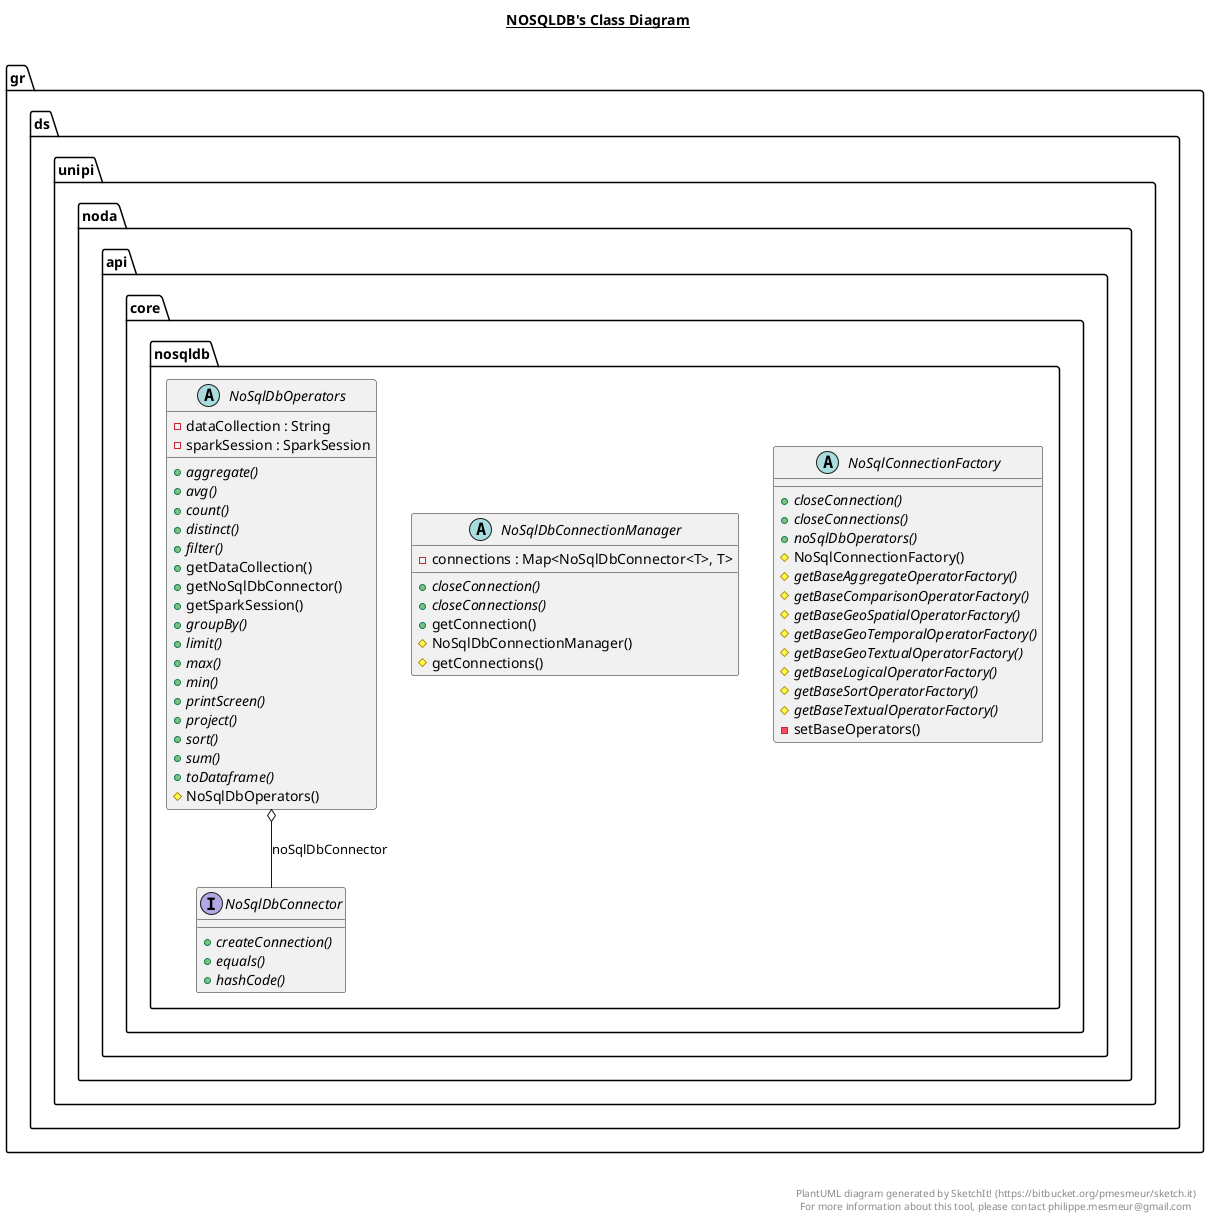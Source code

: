 @startuml

title __NOSQLDB's Class Diagram__\n

  namespace gr.ds.unipi.noda.api.core.nosqldb {
    abstract class gr.ds.unipi.noda.api.core.nosqldb.NoSqlConnectionFactory {
        {abstract} + closeConnection()
        {abstract} + closeConnections()
        {abstract} + noSqlDbOperators()
        # NoSqlConnectionFactory()
        {abstract} # getBaseAggregateOperatorFactory()
        {abstract} # getBaseComparisonOperatorFactory()
        {abstract} # getBaseGeoSpatialOperatorFactory()
        {abstract} # getBaseGeoTemporalOperatorFactory()
        {abstract} # getBaseGeoTextualOperatorFactory()
        {abstract} # getBaseLogicalOperatorFactory()
        {abstract} # getBaseSortOperatorFactory()
        {abstract} # getBaseTextualOperatorFactory()
        - setBaseOperators()
    }
  }
  

  namespace gr.ds.unipi.noda.api.core.nosqldb {
    abstract class gr.ds.unipi.noda.api.core.nosqldb.NoSqlDbConnectionManager {
        - connections : Map<NoSqlDbConnector<T>, T>
        {abstract} + closeConnection()
        {abstract} + closeConnections()
        + getConnection()
        # NoSqlDbConnectionManager()
        # getConnections()
    }
  }
  

  namespace gr.ds.unipi.noda.api.core.nosqldb {
    interface gr.ds.unipi.noda.api.core.nosqldb.NoSqlDbConnector {
        {abstract} + createConnection()
        {abstract} + equals()
        {abstract} + hashCode()
    }
  }
  

  namespace gr.ds.unipi.noda.api.core.nosqldb {
    abstract class gr.ds.unipi.noda.api.core.nosqldb.NoSqlDbOperators {
        - dataCollection : String
        - sparkSession : SparkSession
        {abstract} + aggregate()
        {abstract} + avg()
        {abstract} + count()
        {abstract} + distinct()
        {abstract} + filter()
        + getDataCollection()
        + getNoSqlDbConnector()
        + getSparkSession()
        {abstract} + groupBy()
        {abstract} + limit()
        {abstract} + max()
        {abstract} + min()
        {abstract} + printScreen()
        {abstract} + project()
        {abstract} + sort()
        {abstract} + sum()
        {abstract} + toDataframe()
        # NoSqlDbOperators()
    }
  }
  

  gr.ds.unipi.noda.api.core.nosqldb.NoSqlDbOperators o-- gr.ds.unipi.noda.api.core.nosqldb.NoSqlDbConnector : noSqlDbConnector


right footer


PlantUML diagram generated by SketchIt! (https://bitbucket.org/pmesmeur/sketch.it)
For more information about this tool, please contact philippe.mesmeur@gmail.com
endfooter

@enduml
